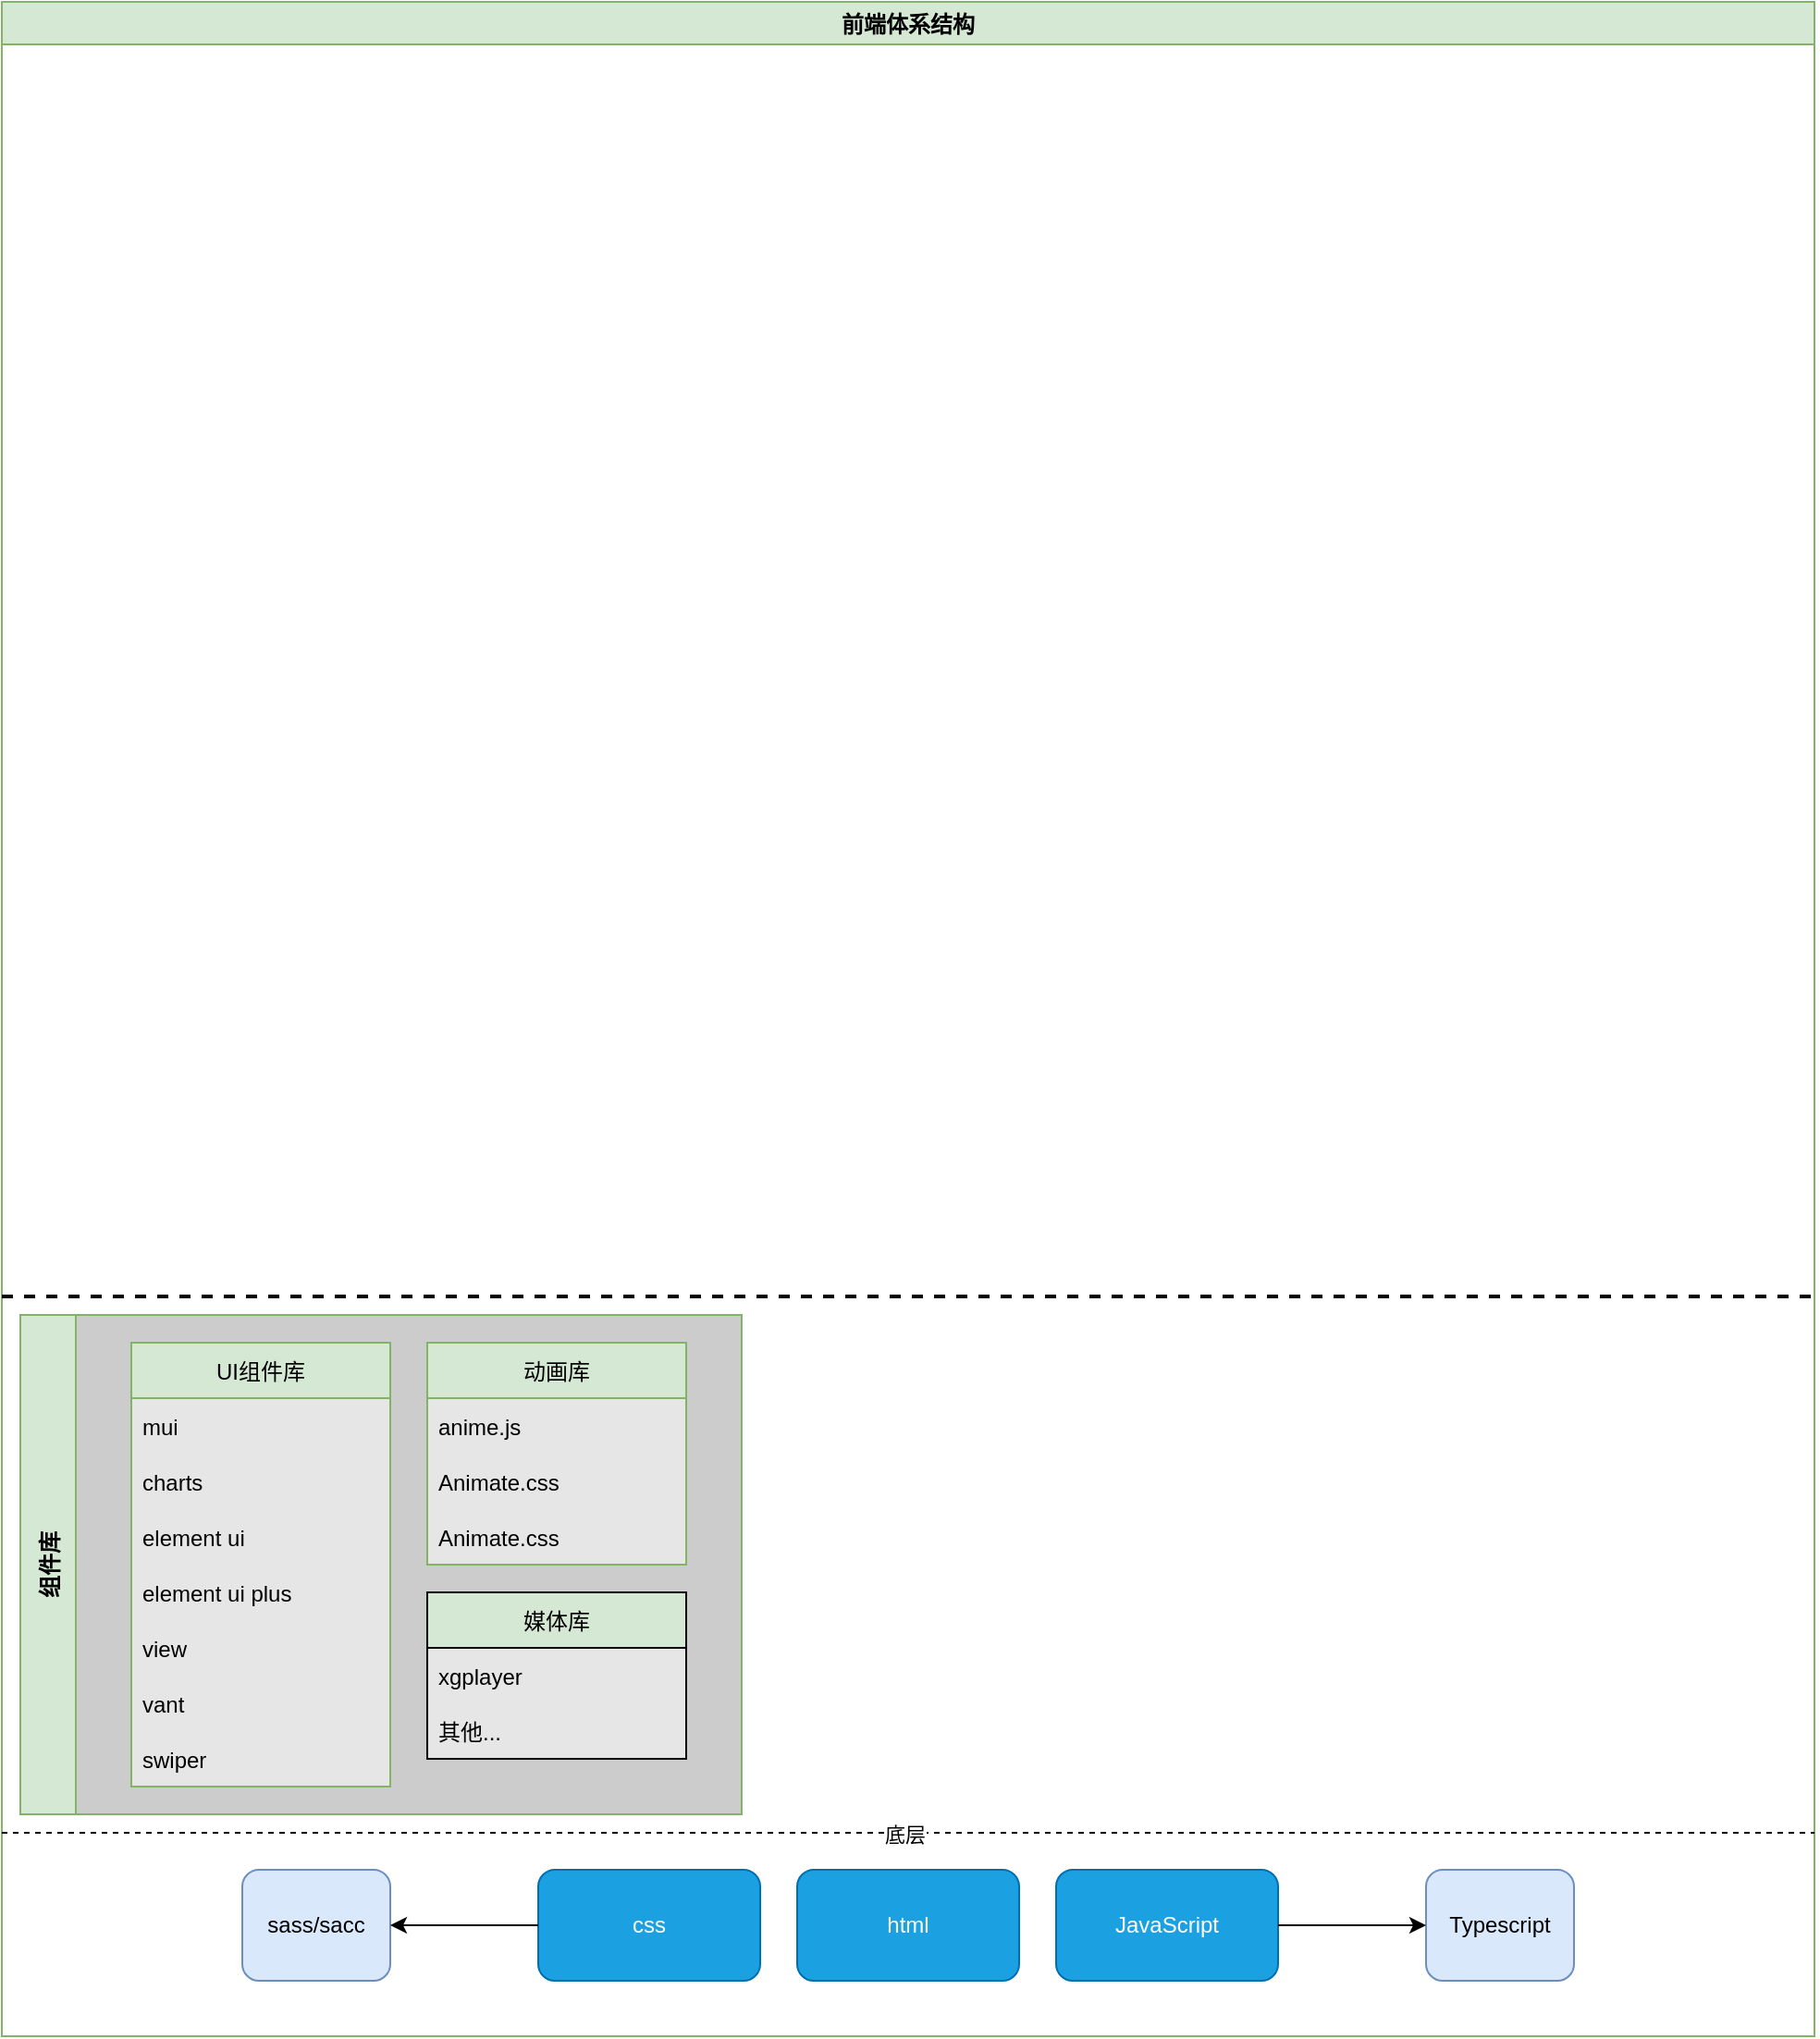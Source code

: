 <mxfile version="20.5.0" type="github">
  <diagram id="prtHgNgQTEPvFCAcTncT" name="Page-1">
    <mxGraphModel dx="1195" dy="1108" grid="1" gridSize="10" guides="1" tooltips="1" connect="1" arrows="1" fold="1" page="1" pageScale="1" pageWidth="827" pageHeight="1169" math="0" shadow="0">
      <root>
        <mxCell id="0" />
        <mxCell id="1" parent="0" />
        <mxCell id="-jn-j5KkJefASaCqUATf-5" value="前端体系结构" style="swimlane;fillColor=#D5E8D4;strokeColor=#82b366;" vertex="1" parent="1">
          <mxGeometry x="20" y="40" width="980" height="1100" as="geometry" />
        </mxCell>
        <mxCell id="-jn-j5KkJefASaCqUATf-6" value="css" style="rounded=1;whiteSpace=wrap;html=1;fillColor=#1ba1e2;strokeColor=#006EAF;fontColor=#ffffff;" vertex="1" parent="-jn-j5KkJefASaCqUATf-5">
          <mxGeometry x="290" y="1010" width="120" height="60" as="geometry" />
        </mxCell>
        <mxCell id="-jn-j5KkJefASaCqUATf-7" value="html" style="rounded=1;whiteSpace=wrap;html=1;fillColor=#1ba1e2;strokeColor=#006EAF;fontColor=#ffffff;" vertex="1" parent="-jn-j5KkJefASaCqUATf-5">
          <mxGeometry x="430" y="1010" width="120" height="60" as="geometry" />
        </mxCell>
        <mxCell id="-jn-j5KkJefASaCqUATf-8" value="JavaScript" style="rounded=1;whiteSpace=wrap;html=1;fillColor=#1ba1e2;strokeColor=#006EAF;fontColor=#ffffff;" vertex="1" parent="-jn-j5KkJefASaCqUATf-5">
          <mxGeometry x="570" y="1010" width="120" height="60" as="geometry" />
        </mxCell>
        <mxCell id="-jn-j5KkJefASaCqUATf-9" value="" style="endArrow=none;dashed=1;html=1;rounded=0;" edge="1" parent="-jn-j5KkJefASaCqUATf-5">
          <mxGeometry width="50" height="50" relative="1" as="geometry">
            <mxPoint y="990" as="sourcePoint" />
            <mxPoint x="980" y="990" as="targetPoint" />
          </mxGeometry>
        </mxCell>
        <mxCell id="-jn-j5KkJefASaCqUATf-51" value="底层" style="edgeLabel;html=1;align=center;verticalAlign=middle;resizable=0;points=[];" vertex="1" connectable="0" parent="-jn-j5KkJefASaCqUATf-9">
          <mxGeometry x="-0.004" y="-1" relative="1" as="geometry">
            <mxPoint as="offset" />
          </mxGeometry>
        </mxCell>
        <mxCell id="-jn-j5KkJefASaCqUATf-18" value="" style="endArrow=none;dashed=1;html=1;strokeWidth=2;rounded=0;" edge="1" parent="-jn-j5KkJefASaCqUATf-5">
          <mxGeometry width="50" height="50" relative="1" as="geometry">
            <mxPoint y="700" as="sourcePoint" />
            <mxPoint x="980" y="700" as="targetPoint" />
          </mxGeometry>
        </mxCell>
        <mxCell id="-jn-j5KkJefASaCqUATf-50" value="组件库" style="swimlane;horizontal=0;fillColor=#d5e8d4;strokeColor=#82b366;swimlaneFillColor=#CCCCCC;startSize=30;" vertex="1" parent="-jn-j5KkJefASaCqUATf-5">
          <mxGeometry x="10" y="710" width="390" height="270" as="geometry" />
        </mxCell>
        <mxCell id="-jn-j5KkJefASaCqUATf-37" value="UI组件库" style="swimlane;fontStyle=0;childLayout=stackLayout;horizontal=1;startSize=30;horizontalStack=0;resizeParent=1;resizeParentMax=0;resizeLast=0;collapsible=1;marginBottom=0;fillColor=#d5e8d4;strokeColor=#82b366;gradientColor=none;swimlaneFillColor=#E6E6E6;" vertex="1" parent="-jn-j5KkJefASaCqUATf-50">
          <mxGeometry x="60" y="15" width="140" height="240" as="geometry" />
        </mxCell>
        <mxCell id="-jn-j5KkJefASaCqUATf-48" value="mui" style="text;strokeColor=none;fillColor=none;align=left;verticalAlign=middle;spacingLeft=4;spacingRight=4;overflow=hidden;points=[[0,0.5],[1,0.5]];portConstraint=eastwest;rotatable=0;" vertex="1" parent="-jn-j5KkJefASaCqUATf-37">
          <mxGeometry y="30" width="140" height="30" as="geometry" />
        </mxCell>
        <mxCell id="-jn-j5KkJefASaCqUATf-47" value="charts" style="text;strokeColor=none;fillColor=none;align=left;verticalAlign=middle;spacingLeft=4;spacingRight=4;overflow=hidden;points=[[0,0.5],[1,0.5]];portConstraint=eastwest;rotatable=0;" vertex="1" parent="-jn-j5KkJefASaCqUATf-37">
          <mxGeometry y="60" width="140" height="30" as="geometry" />
        </mxCell>
        <mxCell id="-jn-j5KkJefASaCqUATf-45" value="element ui" style="text;strokeColor=none;fillColor=none;align=left;verticalAlign=middle;spacingLeft=4;spacingRight=4;overflow=hidden;points=[[0,0.5],[1,0.5]];portConstraint=eastwest;rotatable=0;" vertex="1" parent="-jn-j5KkJefASaCqUATf-37">
          <mxGeometry y="90" width="140" height="30" as="geometry" />
        </mxCell>
        <mxCell id="-jn-j5KkJefASaCqUATf-44" value="element ui plus" style="text;strokeColor=none;fillColor=none;align=left;verticalAlign=middle;spacingLeft=4;spacingRight=4;overflow=hidden;points=[[0,0.5],[1,0.5]];portConstraint=eastwest;rotatable=0;" vertex="1" parent="-jn-j5KkJefASaCqUATf-37">
          <mxGeometry y="120" width="140" height="30" as="geometry" />
        </mxCell>
        <mxCell id="-jn-j5KkJefASaCqUATf-43" value="view" style="text;strokeColor=none;fillColor=none;align=left;verticalAlign=middle;spacingLeft=4;spacingRight=4;overflow=hidden;points=[[0,0.5],[1,0.5]];portConstraint=eastwest;rotatable=0;" vertex="1" parent="-jn-j5KkJefASaCqUATf-37">
          <mxGeometry y="150" width="140" height="30" as="geometry" />
        </mxCell>
        <mxCell id="-jn-j5KkJefASaCqUATf-42" value="vant" style="text;strokeColor=none;fillColor=none;align=left;verticalAlign=middle;spacingLeft=4;spacingRight=4;overflow=hidden;points=[[0,0.5],[1,0.5]];portConstraint=eastwest;rotatable=0;" vertex="1" parent="-jn-j5KkJefASaCqUATf-37">
          <mxGeometry y="180" width="140" height="30" as="geometry" />
        </mxCell>
        <mxCell id="-jn-j5KkJefASaCqUATf-41" value="swiper" style="text;strokeColor=none;fillColor=none;align=left;verticalAlign=middle;spacingLeft=4;spacingRight=4;overflow=hidden;points=[[0,0.5],[1,0.5]];portConstraint=eastwest;rotatable=0;" vertex="1" parent="-jn-j5KkJefASaCqUATf-37">
          <mxGeometry y="210" width="140" height="30" as="geometry" />
        </mxCell>
        <mxCell id="-jn-j5KkJefASaCqUATf-26" value="动画库" style="swimlane;fontStyle=0;childLayout=stackLayout;horizontal=1;startSize=30;horizontalStack=0;resizeParent=1;resizeParentMax=0;resizeLast=0;collapsible=1;marginBottom=0;fillColor=#d5e8d4;strokeColor=#82b366;swimlaneFillColor=#E6E6E6;" vertex="1" parent="-jn-j5KkJefASaCqUATf-50">
          <mxGeometry x="220" y="15" width="140" height="120" as="geometry" />
        </mxCell>
        <mxCell id="-jn-j5KkJefASaCqUATf-27" value="anime.js" style="text;strokeColor=none;fillColor=none;align=left;verticalAlign=middle;spacingLeft=4;spacingRight=4;overflow=hidden;points=[[0,0.5],[1,0.5]];portConstraint=eastwest;rotatable=0;fontStyle=0" vertex="1" parent="-jn-j5KkJefASaCqUATf-26">
          <mxGeometry y="30" width="140" height="30" as="geometry" />
        </mxCell>
        <mxCell id="-jn-j5KkJefASaCqUATf-28" value="Animate.css" style="text;strokeColor=none;fillColor=none;align=left;verticalAlign=middle;spacingLeft=4;spacingRight=4;overflow=hidden;points=[[0,0.5],[1,0.5]];portConstraint=eastwest;rotatable=0;" vertex="1" parent="-jn-j5KkJefASaCqUATf-26">
          <mxGeometry y="60" width="140" height="30" as="geometry" />
        </mxCell>
        <mxCell id="-jn-j5KkJefASaCqUATf-29" value="Animate.css" style="text;strokeColor=none;fillColor=none;align=left;verticalAlign=middle;spacingLeft=4;spacingRight=4;overflow=hidden;points=[[0,0.5],[1,0.5]];portConstraint=eastwest;rotatable=0;" vertex="1" parent="-jn-j5KkJefASaCqUATf-26">
          <mxGeometry y="90" width="140" height="30" as="geometry" />
        </mxCell>
        <mxCell id="-jn-j5KkJefASaCqUATf-55" value="媒体库" style="swimlane;fontStyle=0;childLayout=stackLayout;horizontal=1;startSize=30;horizontalStack=0;resizeParent=1;resizeParentMax=0;resizeLast=0;collapsible=1;marginBottom=0;gradientColor=none;fillColor=#D5E8D4;swimlaneFillColor=#E6E6E6;" vertex="1" parent="-jn-j5KkJefASaCqUATf-50">
          <mxGeometry x="220" y="150" width="140" height="90" as="geometry" />
        </mxCell>
        <mxCell id="-jn-j5KkJefASaCqUATf-56" value="xgplayer" style="text;strokeColor=none;fillColor=none;align=left;verticalAlign=middle;spacingLeft=4;spacingRight=4;overflow=hidden;points=[[0,0.5],[1,0.5]];portConstraint=eastwest;rotatable=0;" vertex="1" parent="-jn-j5KkJefASaCqUATf-55">
          <mxGeometry y="30" width="140" height="30" as="geometry" />
        </mxCell>
        <mxCell id="-jn-j5KkJefASaCqUATf-57" value="其他..." style="text;strokeColor=none;fillColor=none;align=left;verticalAlign=middle;spacingLeft=4;spacingRight=4;overflow=hidden;points=[[0,0.5],[1,0.5]];portConstraint=eastwest;rotatable=0;" vertex="1" parent="-jn-j5KkJefASaCqUATf-55">
          <mxGeometry y="60" width="140" height="30" as="geometry" />
        </mxCell>
        <mxCell id="-jn-j5KkJefASaCqUATf-11" value="sass/sacc" style="rounded=1;whiteSpace=wrap;html=1;fillColor=#dae8fc;strokeColor=#6c8ebf;" vertex="1" parent="1">
          <mxGeometry x="150" y="1050" width="80" height="60" as="geometry" />
        </mxCell>
        <mxCell id="-jn-j5KkJefASaCqUATf-12" value="" style="edgeStyle=orthogonalEdgeStyle;rounded=0;orthogonalLoop=1;jettySize=auto;html=1;" edge="1" parent="1" source="-jn-j5KkJefASaCqUATf-6" target="-jn-j5KkJefASaCqUATf-11">
          <mxGeometry relative="1" as="geometry" />
        </mxCell>
        <mxCell id="-jn-j5KkJefASaCqUATf-13" value="Typescript" style="rounded=1;whiteSpace=wrap;html=1;fillColor=#dae8fc;strokeColor=#6c8ebf;" vertex="1" parent="1">
          <mxGeometry x="790" y="1050" width="80" height="60" as="geometry" />
        </mxCell>
        <mxCell id="-jn-j5KkJefASaCqUATf-14" value="" style="edgeStyle=orthogonalEdgeStyle;rounded=0;orthogonalLoop=1;jettySize=auto;html=1;" edge="1" parent="1" source="-jn-j5KkJefASaCqUATf-8" target="-jn-j5KkJefASaCqUATf-13">
          <mxGeometry relative="1" as="geometry" />
        </mxCell>
      </root>
    </mxGraphModel>
  </diagram>
</mxfile>

